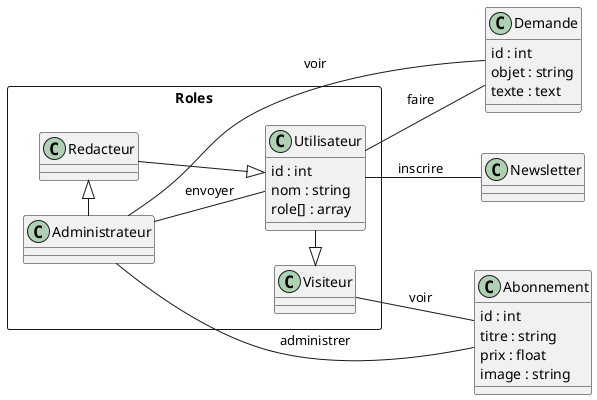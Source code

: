 @startuml
left to right direction
rectangle Roles{
    class Utilisateur{
        id : int
        nom : string
        role[] : array
    }
    class Visiteur{}
    class Redacteur{}
    class Administrateur{}
}

class Abonnement{
    id : int
    titre : string
    prix : float
    image : string
}
class Newsletter{
}
class Demande{
    id : int
    objet : string
    texte : text
}

Utilisateur -|> Visiteur
Redacteur --|> Utilisateur
Administrateur -|> Redacteur

Administrateur -- Abonnement : administrer
Administrateur -- Demande : voir
Administrateur -- Utilisateur : envoyer

Utilisateur -- Newsletter : inscrire
Utilisateur -- Demande : faire

Visiteur -- Abonnement : voir



@enduml